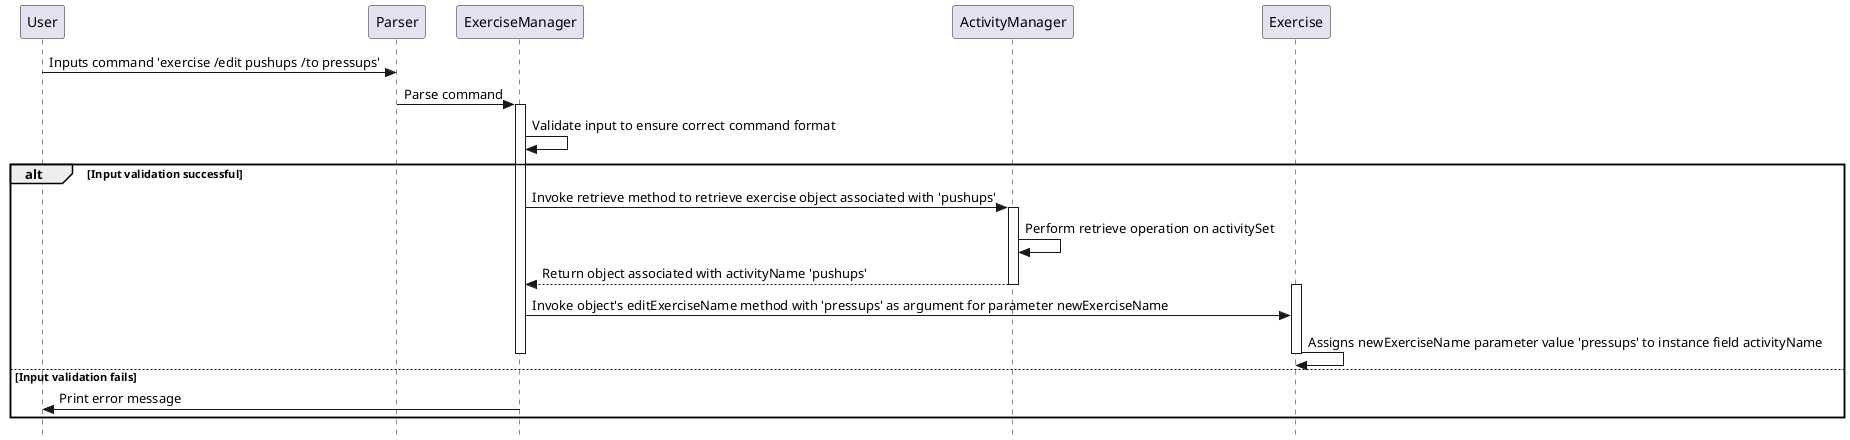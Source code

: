 @startuml SequenceDiagram
skinparam classAttributeIconSize 0
skinparam style strictuml
participant User
participant Parser
participant ExerciseManager
participant ActivityManager
participant Exercise

User -> Parser: Inputs command 'exercise /edit pushups /to pressups'
Parser -> ExerciseManager: Parse command
activate ExerciseManager
ExerciseManager -> ExerciseManager: Validate input to ensure correct command format
alt Input validation successful
    ExerciseManager -> ActivityManager: Invoke retrieve method to retrieve exercise object associated with 'pushups'
    activate ActivityManager
    ActivityManager -> ActivityManager: Perform retrieve operation on activitySet
    ActivityManager --> ExerciseManager: Return object associated with activityName 'pushups'
    deactivate ActivityManager
    activate Exercise
    ExerciseManager -> Exercise: Invoke object's editExerciseName method with 'pressups' as argument for parameter newExerciseName
    Exercise -> Exercise: Assigns newExerciseName parameter value 'pressups' to instance field activityName
    deactivate Exercise
    deactivate ExerciseManager
else Input validation fails
    ExerciseManager -> User: Print error message
end

@enduml